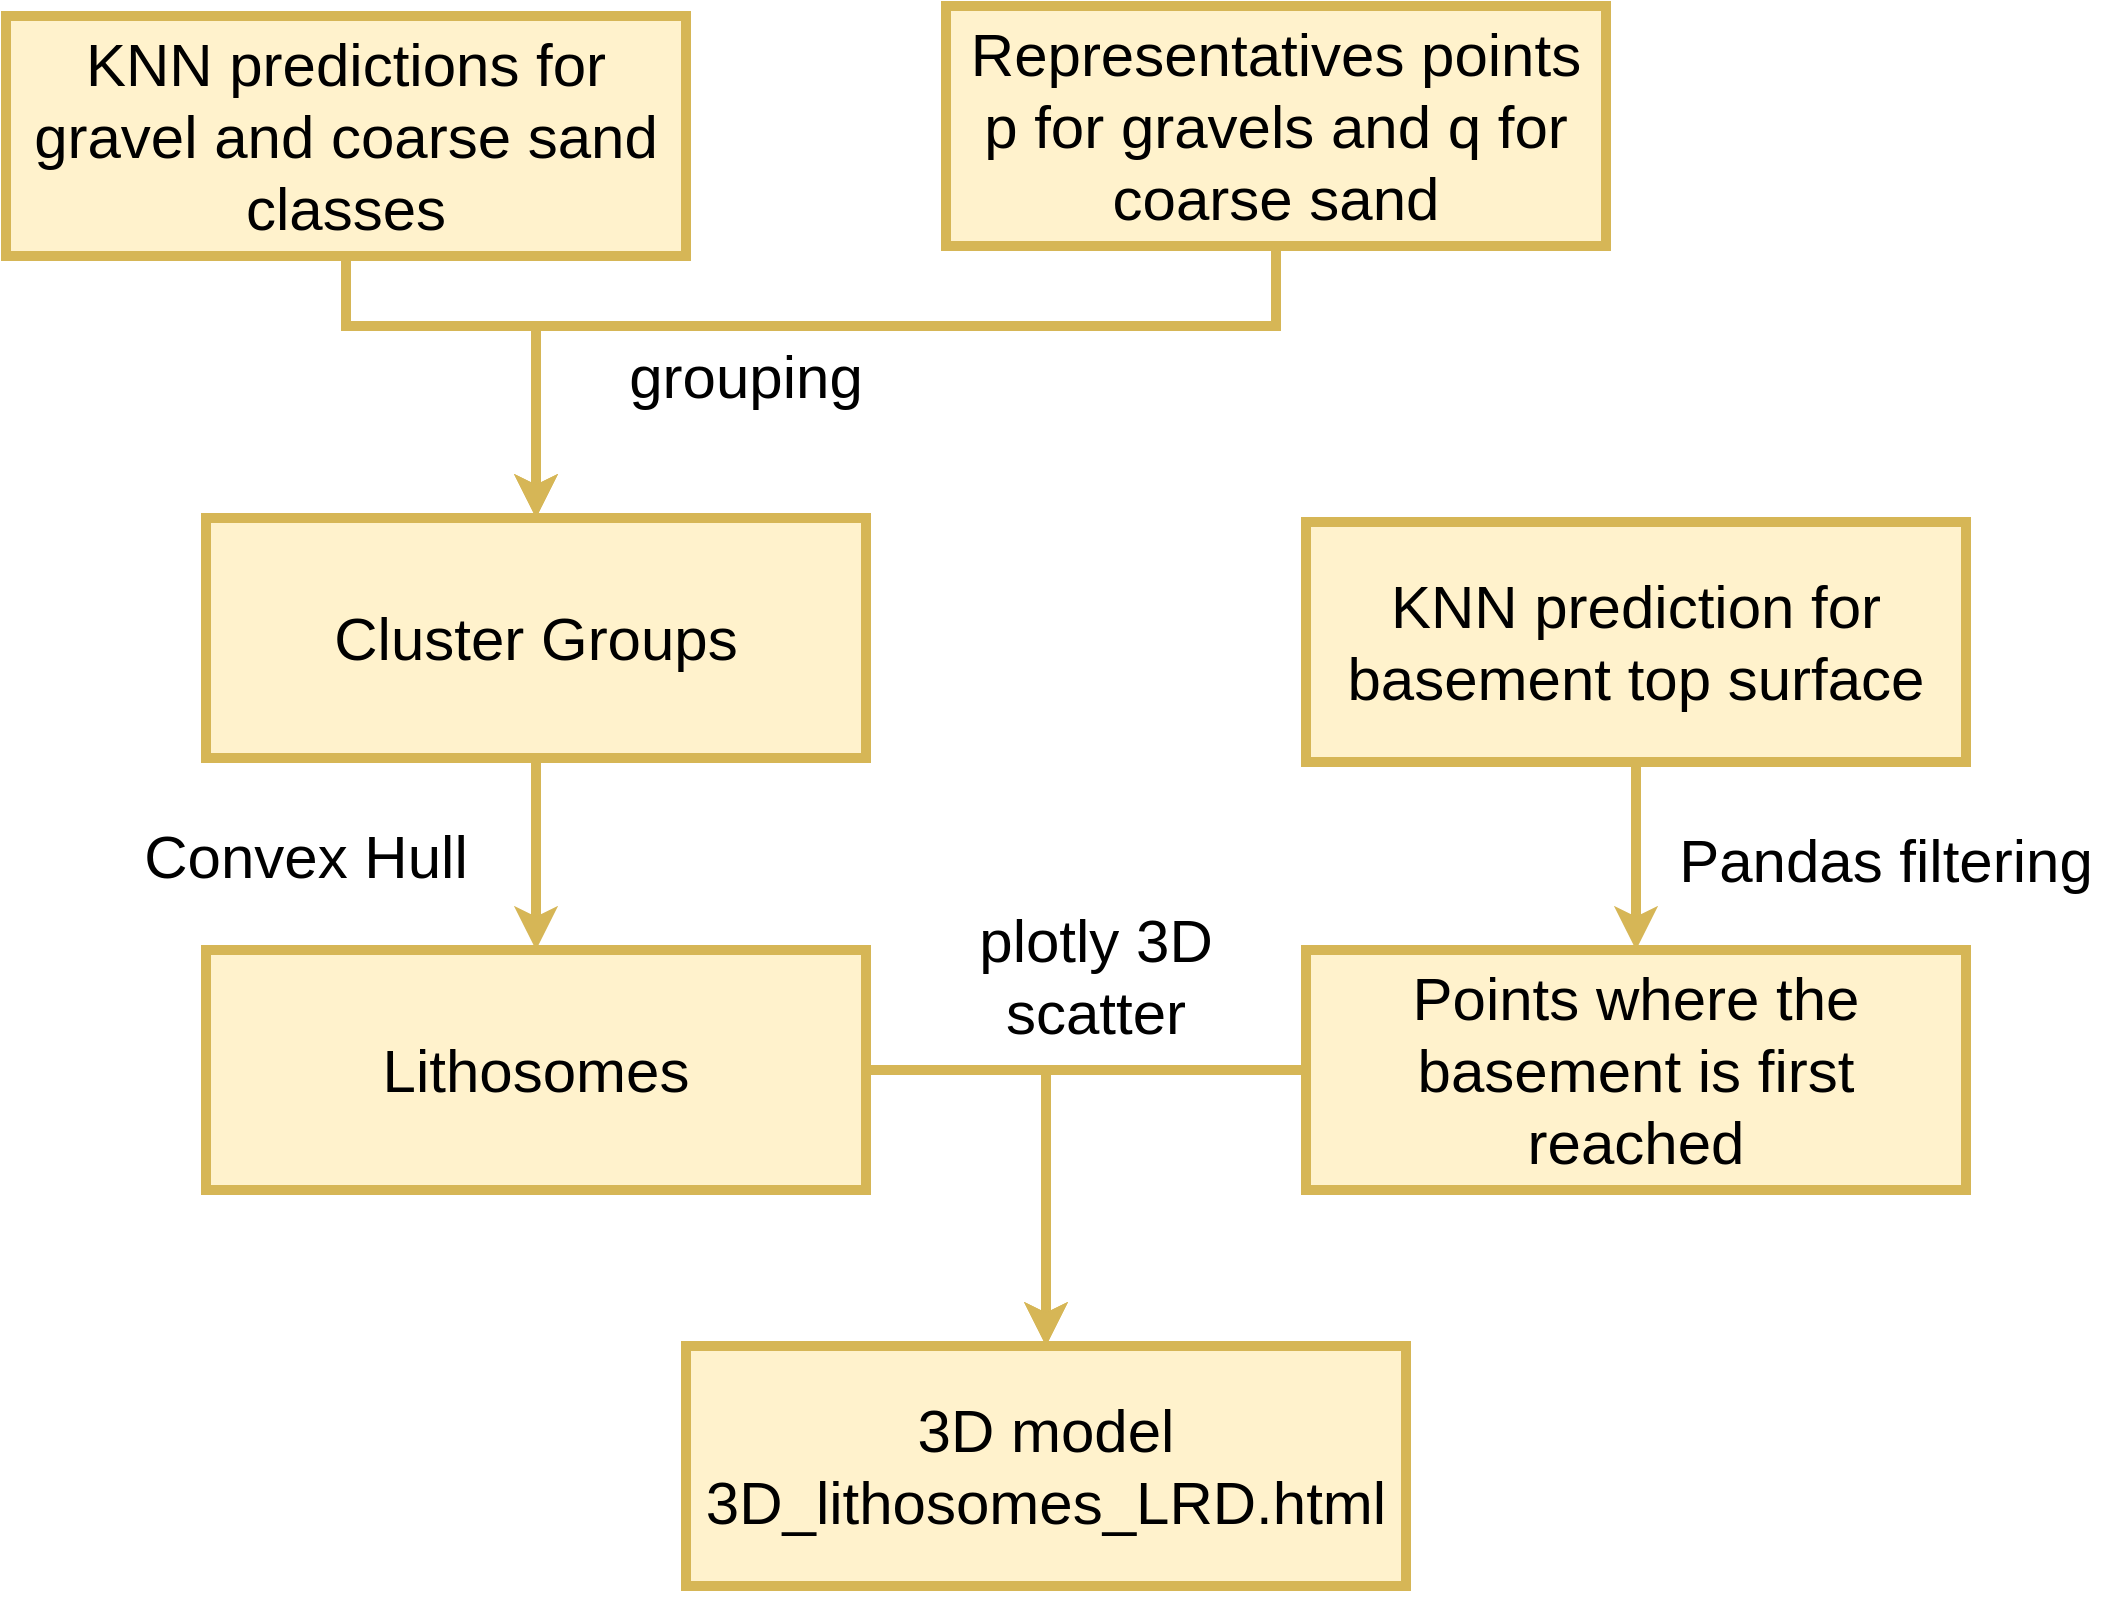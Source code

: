 <mxfile version="20.6.0" type="device"><diagram id="fNOBkLaAhuOzdhUiapiz" name="Page-1"><mxGraphModel dx="1422" dy="729" grid="1" gridSize="10" guides="1" tooltips="1" connect="1" arrows="1" fold="1" page="1" pageScale="1" pageWidth="1600" pageHeight="1200" math="0" shadow="0"><root><mxCell id="0"/><mxCell id="1" parent="0"/><mxCell id="_fXpVUF5_wgCW_Ynrs2v-48" style="edgeStyle=orthogonalEdgeStyle;rounded=0;orthogonalLoop=1;jettySize=auto;html=1;exitX=0.5;exitY=1;exitDx=0;exitDy=0;entryX=0.5;entryY=0;entryDx=0;entryDy=0;fontFamily=Helvetica;fontSize=30;strokeWidth=5;fillColor=#fff2cc;strokeColor=#d6b656;" parent="1" source="_fXpVUF5_wgCW_Ynrs2v-40" target="_fXpVUF5_wgCW_Ynrs2v-43" edge="1"><mxGeometry relative="1" as="geometry"><Array as="points"><mxPoint x="245" y="240"/><mxPoint x="475" y="240"/></Array></mxGeometry></mxCell><mxCell id="_fXpVUF5_wgCW_Ynrs2v-40" value="KNN predictions for gravel and coarse sand classes" style="rounded=0;whiteSpace=wrap;html=1;fontFamily=Helvetica;fontSize=30;fillColor=#fff2cc;strokeColor=#d6b656;strokeWidth=5;" parent="1" vertex="1"><mxGeometry x="70" y="85" width="340" height="120" as="geometry"/></mxCell><mxCell id="_fXpVUF5_wgCW_Ynrs2v-50" style="edgeStyle=orthogonalEdgeStyle;rounded=0;orthogonalLoop=1;jettySize=auto;html=1;exitX=0.5;exitY=1;exitDx=0;exitDy=0;entryX=0.5;entryY=0;entryDx=0;entryDy=0;fontFamily=Helvetica;fontSize=30;strokeWidth=5;fillColor=#fff2cc;strokeColor=#d6b656;" parent="1" source="_fXpVUF5_wgCW_Ynrs2v-41" target="_fXpVUF5_wgCW_Ynrs2v-43" edge="1"><mxGeometry relative="1" as="geometry"><Array as="points"><mxPoint x="705" y="240"/><mxPoint x="335" y="240"/></Array></mxGeometry></mxCell><mxCell id="_fXpVUF5_wgCW_Ynrs2v-41" value="Representatives points p for gravels and q for coarse sand" style="rounded=0;whiteSpace=wrap;html=1;fontFamily=Helvetica;fontSize=30;fillColor=#fff2cc;strokeColor=#d6b656;strokeWidth=5;" parent="1" vertex="1"><mxGeometry x="540" y="80" width="330" height="120" as="geometry"/></mxCell><mxCell id="Sg7_STbllS-dVh-fbFi0-10" style="edgeStyle=orthogonalEdgeStyle;rounded=0;orthogonalLoop=1;jettySize=auto;html=1;exitX=1;exitY=0.5;exitDx=0;exitDy=0;entryX=0.5;entryY=0;entryDx=0;entryDy=0;strokeWidth=5;fillColor=#fff2cc;strokeColor=#d6b656;" parent="1" source="_fXpVUF5_wgCW_Ynrs2v-42" target="_fXpVUF5_wgCW_Ynrs2v-46" edge="1"><mxGeometry relative="1" as="geometry"/></mxCell><mxCell id="_fXpVUF5_wgCW_Ynrs2v-42" value="Lithosomes" style="rounded=0;whiteSpace=wrap;html=1;fontFamily=Helvetica;fontSize=30;fillColor=#fff2cc;strokeColor=#d6b656;strokeWidth=5;" parent="1" vertex="1"><mxGeometry x="170" y="552" width="330" height="120" as="geometry"/></mxCell><mxCell id="Sg7_STbllS-dVh-fbFi0-1" style="edgeStyle=orthogonalEdgeStyle;rounded=0;orthogonalLoop=1;jettySize=auto;html=1;exitX=0.5;exitY=1;exitDx=0;exitDy=0;entryX=0.5;entryY=0;entryDx=0;entryDy=0;fillColor=#fff2cc;strokeColor=#d6b656;strokeWidth=5;" parent="1" source="_fXpVUF5_wgCW_Ynrs2v-43" target="_fXpVUF5_wgCW_Ynrs2v-42" edge="1"><mxGeometry relative="1" as="geometry"><Array as="points"/></mxGeometry></mxCell><mxCell id="_fXpVUF5_wgCW_Ynrs2v-43" value="Cluster Groups" style="rounded=0;whiteSpace=wrap;html=1;fontFamily=Helvetica;fontSize=30;fillColor=#fff2cc;strokeColor=#d6b656;strokeWidth=5;" parent="1" vertex="1"><mxGeometry x="170" y="336" width="330" height="120" as="geometry"/></mxCell><mxCell id="Sg7_STbllS-dVh-fbFi0-7" style="edgeStyle=orthogonalEdgeStyle;rounded=0;orthogonalLoop=1;jettySize=auto;html=1;exitX=0;exitY=0.5;exitDx=0;exitDy=0;entryX=0.5;entryY=0;entryDx=0;entryDy=0;strokeWidth=5;fillColor=#fff2cc;strokeColor=#d6b656;" parent="1" source="_fXpVUF5_wgCW_Ynrs2v-44" target="_fXpVUF5_wgCW_Ynrs2v-46" edge="1"><mxGeometry relative="1" as="geometry"/></mxCell><mxCell id="_fXpVUF5_wgCW_Ynrs2v-44" value="Points where the basement is first reached" style="rounded=0;whiteSpace=wrap;html=1;fontFamily=Helvetica;fontSize=30;fillColor=#fff2cc;strokeColor=#d6b656;strokeWidth=5;" parent="1" vertex="1"><mxGeometry x="720" y="552" width="330" height="120" as="geometry"/></mxCell><mxCell id="Sg7_STbllS-dVh-fbFi0-2" style="edgeStyle=orthogonalEdgeStyle;rounded=0;orthogonalLoop=1;jettySize=auto;html=1;exitX=0.5;exitY=1;exitDx=0;exitDy=0;entryX=0.5;entryY=0;entryDx=0;entryDy=0;strokeWidth=5;fillColor=#fff2cc;strokeColor=#d6b656;" parent="1" source="_fXpVUF5_wgCW_Ynrs2v-45" target="_fXpVUF5_wgCW_Ynrs2v-44" edge="1"><mxGeometry relative="1" as="geometry"/></mxCell><mxCell id="_fXpVUF5_wgCW_Ynrs2v-45" value="KNN prediction for basement top surface" style="rounded=0;whiteSpace=wrap;html=1;fontFamily=Helvetica;fontSize=30;fillColor=#fff2cc;strokeColor=#d6b656;strokeWidth=5;" parent="1" vertex="1"><mxGeometry x="720" y="338" width="330" height="120" as="geometry"/></mxCell><mxCell id="_fXpVUF5_wgCW_Ynrs2v-46" value="&lt;pre style=&quot;font-size: 30px;&quot;&gt;&lt;font style=&quot;font-size: 30px;&quot; face=&quot;Helvetica&quot;&gt;3D model&lt;br style=&quot;font-size: 30px;&quot;&gt;3D_lithosomes_LRD.html&lt;/font&gt;&lt;/pre&gt;" style="rounded=0;whiteSpace=wrap;html=1;fontFamily=Helvetica;fontSize=30;fillColor=#fff2cc;strokeColor=#d6b656;strokeWidth=5;" parent="1" vertex="1"><mxGeometry x="410" y="750" width="360" height="120" as="geometry"/></mxCell><mxCell id="_fXpVUF5_wgCW_Ynrs2v-51" value="grouping" style="text;html=1;align=center;verticalAlign=middle;whiteSpace=wrap;rounded=0;fontFamily=Helvetica;fontSize=30;" parent="1" vertex="1"><mxGeometry x="340" y="250" width="200" height="30" as="geometry"/></mxCell><mxCell id="_fXpVUF5_wgCW_Ynrs2v-54" value="Convex Hull" style="text;html=1;align=center;verticalAlign=middle;whiteSpace=wrap;rounded=0;fontFamily=Helvetica;fontSize=30;" parent="1" vertex="1"><mxGeometry x="120" y="490" width="200" height="30" as="geometry"/></mxCell><mxCell id="_fXpVUF5_wgCW_Ynrs2v-57" value="Pandas filtering" style="text;html=1;align=center;verticalAlign=middle;whiteSpace=wrap;rounded=0;fontFamily=Helvetica;fontSize=30;" parent="1" vertex="1"><mxGeometry x="890" y="477" width="240" height="60" as="geometry"/></mxCell><mxCell id="_fXpVUF5_wgCW_Ynrs2v-62" value="plotly 3D scatter" style="text;html=1;align=center;verticalAlign=middle;whiteSpace=wrap;rounded=0;fontFamily=Helvetica;fontSize=30;" parent="1" vertex="1"><mxGeometry x="520" y="530" width="190" height="70" as="geometry"/></mxCell></root></mxGraphModel></diagram></mxfile>
